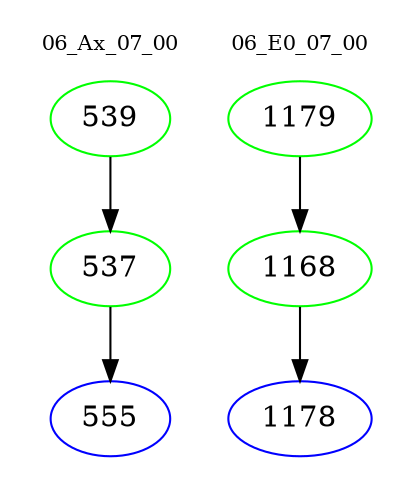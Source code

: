 digraph{
subgraph cluster_0 {
color = white
label = "06_Ax_07_00";
fontsize=10;
T0_539 [label="539", color="green"]
T0_539 -> T0_537 [color="black"]
T0_537 [label="537", color="green"]
T0_537 -> T0_555 [color="black"]
T0_555 [label="555", color="blue"]
}
subgraph cluster_1 {
color = white
label = "06_E0_07_00";
fontsize=10;
T1_1179 [label="1179", color="green"]
T1_1179 -> T1_1168 [color="black"]
T1_1168 [label="1168", color="green"]
T1_1168 -> T1_1178 [color="black"]
T1_1178 [label="1178", color="blue"]
}
}
